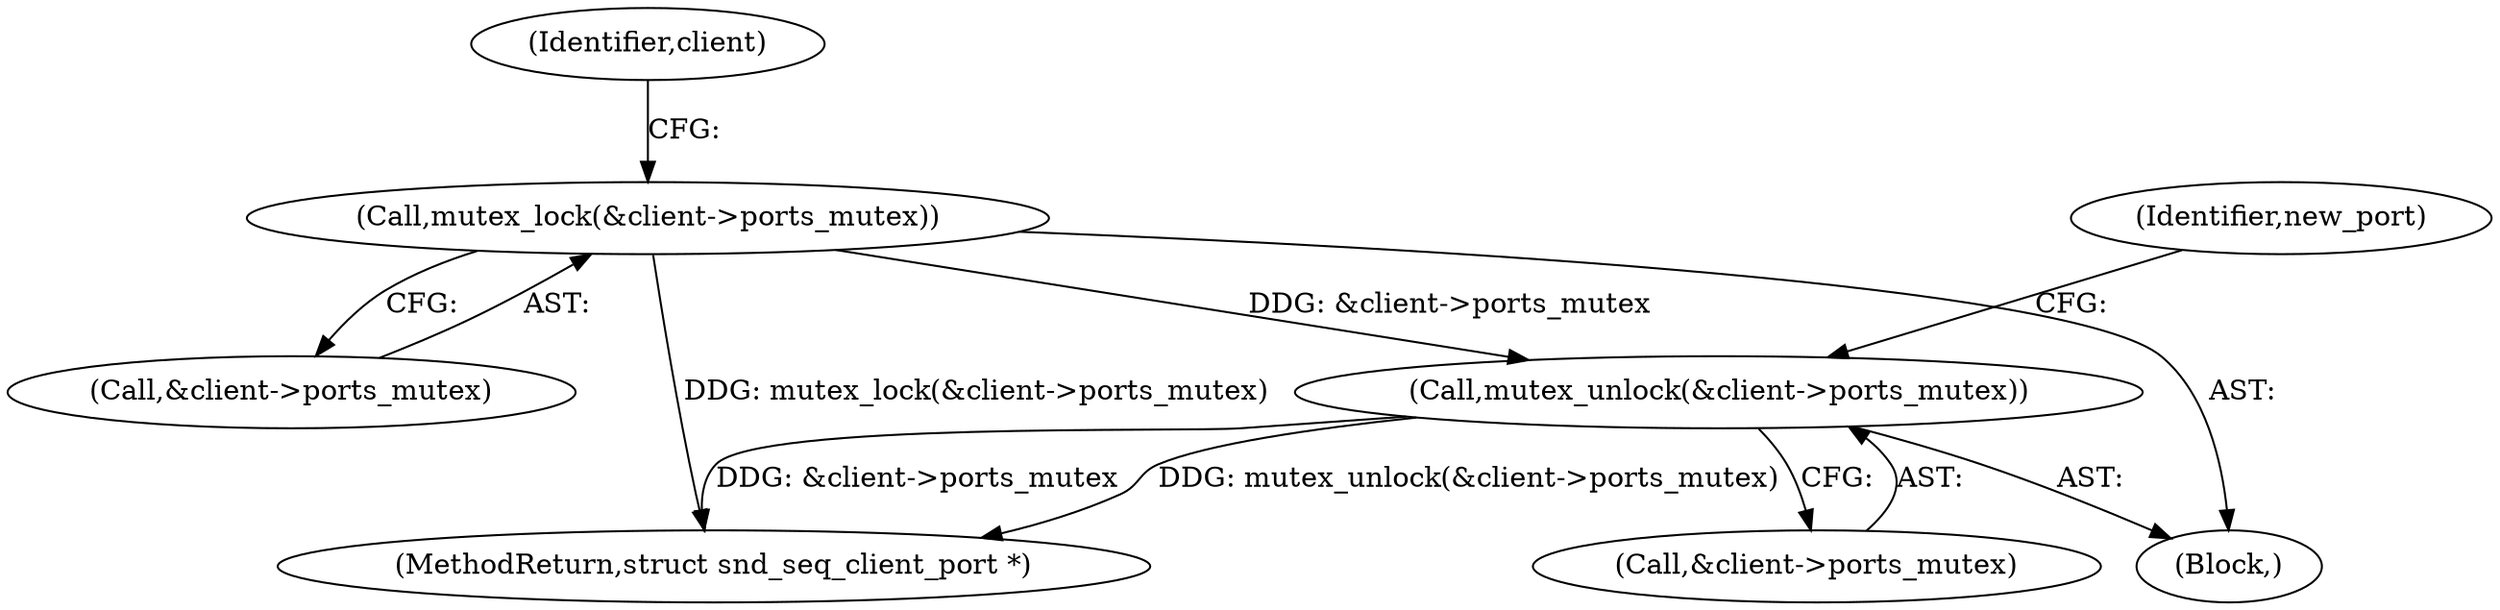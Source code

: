 digraph "0_linux_71105998845fb012937332fe2e806d443c09e026_0@API" {
"1000273" [label="(Call,mutex_unlock(&client->ports_mutex))"];
"1000207" [label="(Call,mutex_lock(&client->ports_mutex))"];
"1000208" [label="(Call,&client->ports_mutex)"];
"1000280" [label="(MethodReturn,struct snd_seq_client_port *)"];
"1000274" [label="(Call,&client->ports_mutex)"];
"1000110" [label="(Block,)"];
"1000215" [label="(Identifier,client)"];
"1000279" [label="(Identifier,new_port)"];
"1000273" [label="(Call,mutex_unlock(&client->ports_mutex))"];
"1000207" [label="(Call,mutex_lock(&client->ports_mutex))"];
"1000273" -> "1000110"  [label="AST: "];
"1000273" -> "1000274"  [label="CFG: "];
"1000274" -> "1000273"  [label="AST: "];
"1000279" -> "1000273"  [label="CFG: "];
"1000273" -> "1000280"  [label="DDG: &client->ports_mutex"];
"1000273" -> "1000280"  [label="DDG: mutex_unlock(&client->ports_mutex)"];
"1000207" -> "1000273"  [label="DDG: &client->ports_mutex"];
"1000207" -> "1000110"  [label="AST: "];
"1000207" -> "1000208"  [label="CFG: "];
"1000208" -> "1000207"  [label="AST: "];
"1000215" -> "1000207"  [label="CFG: "];
"1000207" -> "1000280"  [label="DDG: mutex_lock(&client->ports_mutex)"];
}

